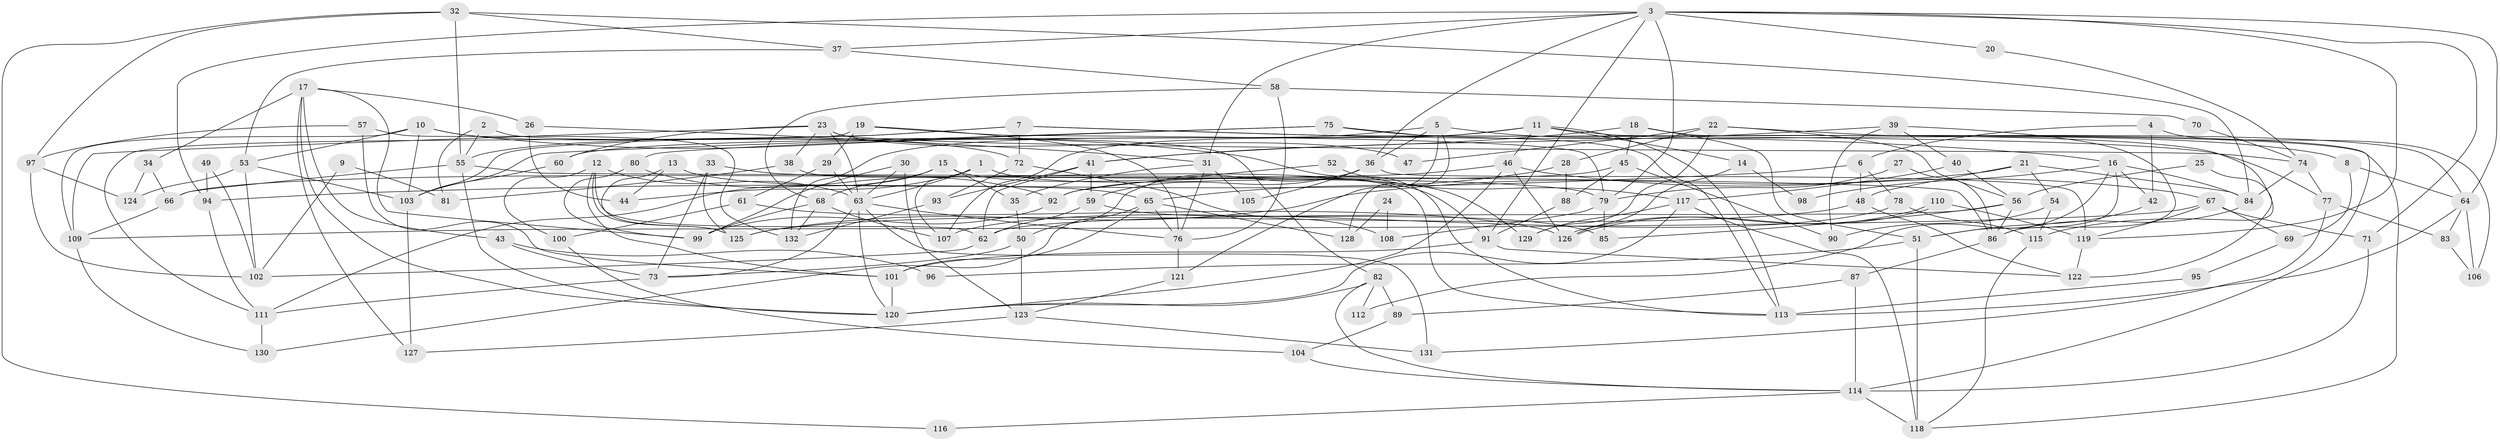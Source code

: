 // Generated by graph-tools (version 1.1) at 2025/36/03/09/25 02:36:01]
// undirected, 132 vertices, 264 edges
graph export_dot {
graph [start="1"]
  node [color=gray90,style=filled];
  1;
  2;
  3;
  4;
  5;
  6;
  7;
  8;
  9;
  10;
  11;
  12;
  13;
  14;
  15;
  16;
  17;
  18;
  19;
  20;
  21;
  22;
  23;
  24;
  25;
  26;
  27;
  28;
  29;
  30;
  31;
  32;
  33;
  34;
  35;
  36;
  37;
  38;
  39;
  40;
  41;
  42;
  43;
  44;
  45;
  46;
  47;
  48;
  49;
  50;
  51;
  52;
  53;
  54;
  55;
  56;
  57;
  58;
  59;
  60;
  61;
  62;
  63;
  64;
  65;
  66;
  67;
  68;
  69;
  70;
  71;
  72;
  73;
  74;
  75;
  76;
  77;
  78;
  79;
  80;
  81;
  82;
  83;
  84;
  85;
  86;
  87;
  88;
  89;
  90;
  91;
  92;
  93;
  94;
  95;
  96;
  97;
  98;
  99;
  100;
  101;
  102;
  103;
  104;
  105;
  106;
  107;
  108;
  109;
  110;
  111;
  112;
  113;
  114;
  115;
  116;
  117;
  118;
  119;
  120;
  121;
  122;
  123;
  124;
  125;
  126;
  127;
  128;
  129;
  130;
  131;
  132;
  1 -- 107;
  1 -- 129;
  1 -- 44;
  1 -- 63;
  2 -- 55;
  2 -- 82;
  2 -- 81;
  3 -- 36;
  3 -- 37;
  3 -- 20;
  3 -- 31;
  3 -- 64;
  3 -- 71;
  3 -- 79;
  3 -- 91;
  3 -- 94;
  3 -- 119;
  4 -- 42;
  4 -- 106;
  4 -- 6;
  5 -- 121;
  5 -- 36;
  5 -- 8;
  5 -- 128;
  5 -- 132;
  6 -- 78;
  6 -- 48;
  6 -- 94;
  7 -- 72;
  7 -- 55;
  7 -- 16;
  7 -- 77;
  7 -- 103;
  8 -- 64;
  8 -- 69;
  9 -- 81;
  9 -- 102;
  10 -- 109;
  10 -- 103;
  10 -- 53;
  10 -- 72;
  10 -- 113;
  11 -- 118;
  11 -- 113;
  11 -- 14;
  11 -- 46;
  11 -- 60;
  11 -- 107;
  12 -- 101;
  12 -- 63;
  12 -- 62;
  12 -- 100;
  12 -- 125;
  13 -- 125;
  13 -- 44;
  13 -- 65;
  14 -- 126;
  14 -- 98;
  15 -- 35;
  15 -- 111;
  15 -- 68;
  15 -- 91;
  16 -- 51;
  16 -- 42;
  16 -- 84;
  16 -- 98;
  16 -- 112;
  17 -- 99;
  17 -- 120;
  17 -- 26;
  17 -- 34;
  17 -- 43;
  17 -- 127;
  18 -- 114;
  18 -- 41;
  18 -- 45;
  18 -- 51;
  19 -- 79;
  19 -- 76;
  19 -- 29;
  19 -- 111;
  20 -- 74;
  21 -- 48;
  21 -- 84;
  21 -- 54;
  21 -- 125;
  22 -- 64;
  22 -- 28;
  22 -- 47;
  22 -- 56;
  22 -- 129;
  23 -- 74;
  23 -- 109;
  23 -- 38;
  23 -- 47;
  23 -- 60;
  23 -- 63;
  24 -- 128;
  24 -- 108;
  25 -- 56;
  25 -- 122;
  26 -- 31;
  26 -- 44;
  27 -- 79;
  27 -- 86;
  28 -- 88;
  28 -- 65;
  29 -- 63;
  29 -- 61;
  30 -- 63;
  30 -- 123;
  30 -- 99;
  31 -- 76;
  31 -- 35;
  31 -- 105;
  32 -- 97;
  32 -- 55;
  32 -- 37;
  32 -- 84;
  32 -- 116;
  33 -- 73;
  33 -- 125;
  33 -- 79;
  34 -- 124;
  34 -- 66;
  35 -- 50;
  36 -- 59;
  36 -- 119;
  36 -- 50;
  36 -- 105;
  37 -- 53;
  37 -- 58;
  38 -- 113;
  38 -- 81;
  39 -- 40;
  39 -- 86;
  39 -- 41;
  39 -- 90;
  40 -- 117;
  40 -- 56;
  41 -- 62;
  41 -- 59;
  41 -- 93;
  42 -- 51;
  43 -- 73;
  43 -- 96;
  45 -- 66;
  45 -- 88;
  45 -- 90;
  46 -- 67;
  46 -- 92;
  46 -- 120;
  46 -- 126;
  48 -- 125;
  48 -- 122;
  49 -- 102;
  49 -- 94;
  50 -- 73;
  50 -- 123;
  51 -- 118;
  51 -- 96;
  52 -- 92;
  52 -- 117;
  53 -- 103;
  53 -- 102;
  53 -- 124;
  54 -- 90;
  54 -- 115;
  55 -- 120;
  55 -- 86;
  55 -- 66;
  56 -- 62;
  56 -- 85;
  56 -- 86;
  57 -- 132;
  57 -- 101;
  57 -- 97;
  58 -- 76;
  58 -- 68;
  58 -- 70;
  59 -- 85;
  59 -- 62;
  60 -- 103;
  61 -- 126;
  61 -- 100;
  62 -- 102;
  63 -- 73;
  63 -- 76;
  63 -- 120;
  63 -- 131;
  64 -- 113;
  64 -- 83;
  64 -- 106;
  65 -- 101;
  65 -- 76;
  65 -- 128;
  65 -- 130;
  66 -- 109;
  67 -- 109;
  67 -- 119;
  67 -- 69;
  67 -- 71;
  68 -- 99;
  68 -- 107;
  68 -- 132;
  69 -- 95;
  70 -- 74;
  71 -- 114;
  72 -- 93;
  72 -- 108;
  73 -- 111;
  74 -- 84;
  74 -- 77;
  75 -- 80;
  75 -- 103;
  75 -- 113;
  75 -- 115;
  76 -- 121;
  77 -- 131;
  77 -- 83;
  78 -- 107;
  78 -- 115;
  79 -- 85;
  79 -- 108;
  80 -- 92;
  80 -- 99;
  82 -- 120;
  82 -- 114;
  82 -- 89;
  82 -- 112;
  83 -- 106;
  84 -- 86;
  86 -- 87;
  87 -- 114;
  87 -- 89;
  88 -- 91;
  89 -- 104;
  91 -- 101;
  91 -- 122;
  92 -- 99;
  93 -- 132;
  94 -- 111;
  95 -- 113;
  97 -- 102;
  97 -- 124;
  100 -- 104;
  101 -- 120;
  103 -- 127;
  104 -- 114;
  109 -- 130;
  110 -- 126;
  110 -- 126;
  110 -- 119;
  111 -- 130;
  114 -- 116;
  114 -- 118;
  115 -- 118;
  117 -- 120;
  117 -- 118;
  117 -- 129;
  119 -- 122;
  121 -- 123;
  123 -- 127;
  123 -- 131;
}
